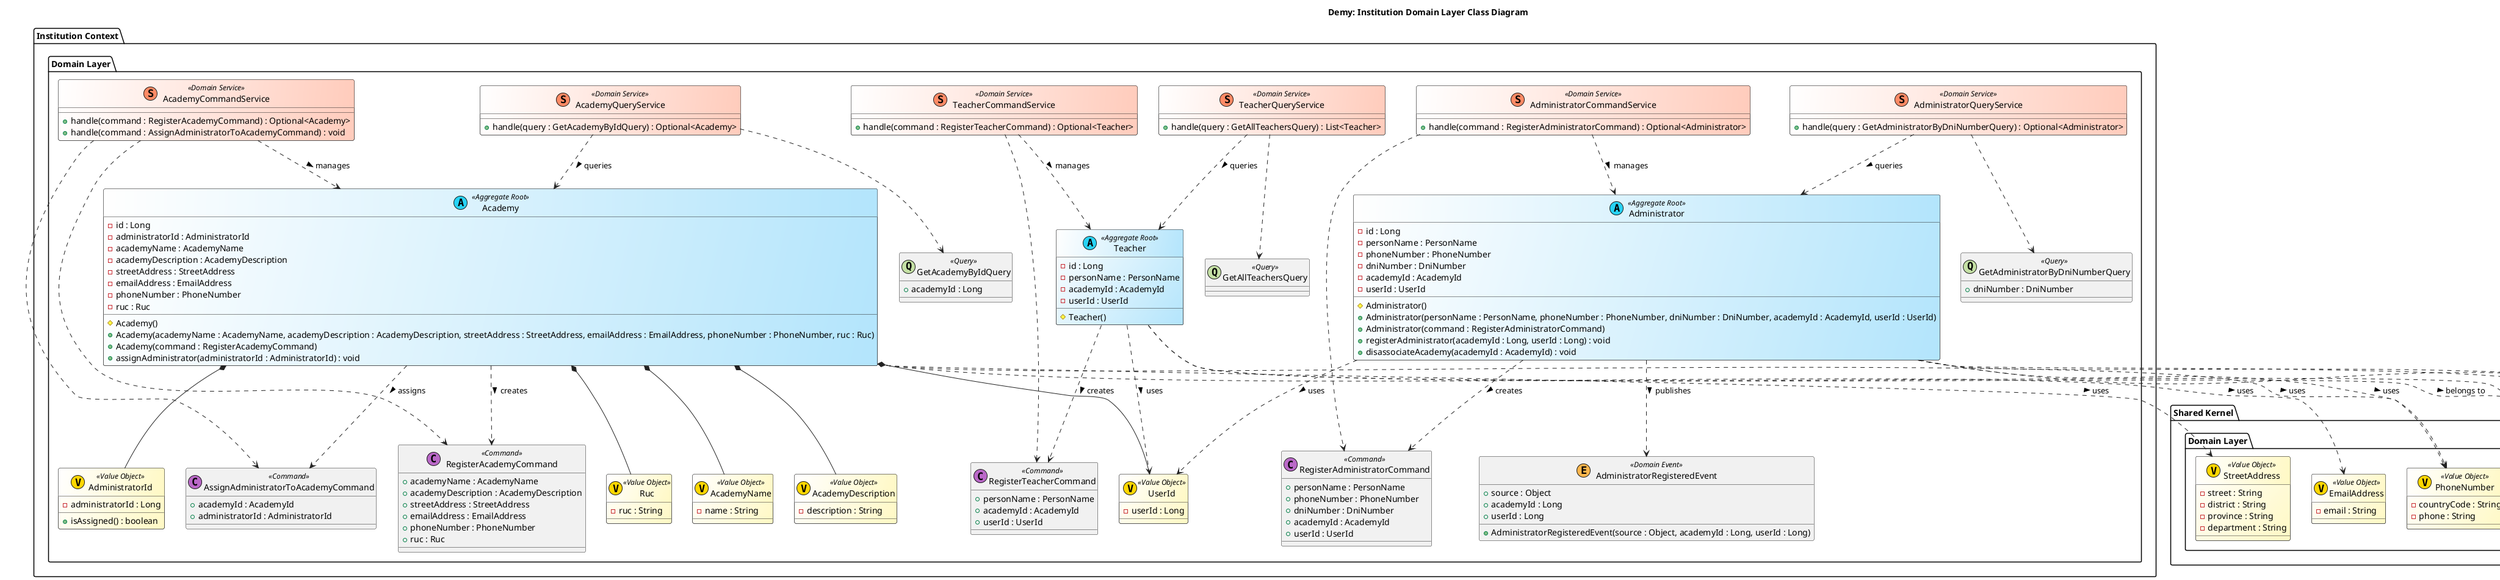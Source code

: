 @startuml Demy: Institution Domain Layer Class Diagram 

title Demy: Institution Domain Layer Class Diagram 

skinparam class { 
BackgroundColor<<Aggregate Root>> #FFFFFF/B3E5FC 
BackgroundColor<<Entity>> #FFFFFF/C8E6C9 
BackgroundColor<<Value Object>> #FFFFFF/FFF9C4 
BackgroundColor<<Domain Service>> #FFFFFF/FFCCBC 
BorderColor #212121 
ArrowColor #212121 
FontSize 14 
}

package "Institution Context" {
  package "Domain Layer" {

    ' ===================== AGGREGATES =====================
    class "Academy" <<(A, #27D3F5) Aggregate Root>> {
      - id : Long
      - administratorId : AdministratorId
      - academyName : AcademyName
      - academyDescription : AcademyDescription
      - streetAddress : StreetAddress
      - emailAddress : EmailAddress
      - phoneNumber : PhoneNumber
      - ruc : Ruc
      # Academy()
      + Academy(academyName : AcademyName, academyDescription : AcademyDescription, streetAddress : StreetAddress, emailAddress : EmailAddress, phoneNumber : PhoneNumber, ruc : Ruc)
      + Academy(command : RegisterAcademyCommand)
      + assignAdministrator(administratorId : AdministratorId) : void
    }

    class "Administrator" <<(A, #27D3F5) Aggregate Root>> {
      - id : Long
      - personName : PersonName
      - phoneNumber : PhoneNumber
      - dniNumber : DniNumber
      - academyId : AcademyId
      - userId : UserId
      # Administrator()
      + Administrator(personName : PersonName, phoneNumber : PhoneNumber, dniNumber : DniNumber, academyId : AcademyId, userId : UserId)
      + Administrator(command : RegisterAdministratorCommand)
      + registerAdministrator(academyId : Long, userId : Long) : void
      + disassociateAcademy(academyId : AcademyId) : void
    }

    class "Teacher" <<(A, #27D3F5) Aggregate Root>> {
      - id : Long
      - personName : PersonName
      - academyId : AcademyId
      - userId : UserId
      # Teacher()
    }

    ' ===================== COMMANDS =====================
    class "RegisterAcademyCommand" <<(C, #BA68C8) Command>> {
      + academyName : AcademyName
      + academyDescription : AcademyDescription
      + streetAddress : StreetAddress
      + emailAddress : EmailAddress
      + phoneNumber : PhoneNumber
      + ruc : Ruc
    }

    class "AssignAdministratorToAcademyCommand" <<(C, #BA68C8) Command>> {
      + academyId : AcademyId
      + administratorId : AdministratorId
    }

    class "RegisterAdministratorCommand" <<(C, #BA68C8) Command>> {
      + personName : PersonName
      + phoneNumber : PhoneNumber
      + dniNumber : DniNumber
      + academyId : AcademyId
      + userId : UserId
    }

    class "RegisterTeacherCommand" <<(C, #BA68C8) Command>> {
    + personName : PersonName
    + academyId : AcademyId
    + userId : UserId
    }


    ' ===================== QUERIES =====================
    class "GetAcademyByIdQuery" <<(Q, #C5E1A5) Query>> {
      + academyId : Long
    }

    class "GetAdministratorByDniNumberQuery" <<(Q, #C5E1A5) Query>> {
      + dniNumber : DniNumber
    }

    class "GetAllTeachersQuery" <<(Q, #C5E1A5) Query>> {
    }

    ' ===================== DOMAIN EVENT =====================
    class "AdministratorRegisteredEvent" <<(E, #FFB74D) Domain Event>> {
      + source : Object
      + academyId : Long
      + userId : Long
      + AdministratorRegisteredEvent(source : Object, academyId : Long, userId : Long)
    }

    ' ===================== VALUE OBJECTS (LOCAL DEL BOUNDED) =====================
    class "AcademyName" <<(V, #FFD700) Value Object>> {
      - name : String
    }

    class "AcademyDescription" <<(V, #FFD700) Value Object>> {
      - description : String
    }

    class "AdministratorId" <<(V, #FFD700) Value Object>> {
      - administratorId : Long
      + isAssigned() : boolean
    }

    class "Ruc" <<(V, #FFD700) Value Object>> {
      - ruc : String
    }

    class "UserId" <<(V, #FFD700) Value Object>> {
      - userId : Long
    }

    ' ===================== DOMAIN SERVICES =====================
    class "AcademyCommandService" <<(S, #FF8A65) Domain Service>> {
      + handle(command : RegisterAcademyCommand) : Optional<Academy>
      + handle(command : AssignAdministratorToAcademyCommand) : void
    }

    class "AcademyQueryService" <<(S, #FF8A65) Domain Service>> {
      + handle(query : GetAcademyByIdQuery) : Optional<Academy>
    }

    class "AdministratorCommandService" <<(S, #FF8A65) Domain Service>> {
      + handle(command : RegisterAdministratorCommand) : Optional<Administrator>
    }

    class "AdministratorQueryService" <<(S, #FF8A65) Domain Service>> {
      + handle(query : GetAdministratorByDniNumberQuery) : Optional<Administrator>
    }

    class "TeacherQueryService" <<(S, #FF8A65) Domain Service>> {
      + handle(query : GetAllTeachersQuery) : List<Teacher>
    }
    
    class "TeacherCommandService" <<(S, #FF8A65) Domain Service>> {
  + handle(command : RegisterTeacherCommand) : Optional<Teacher>
    }

  }
}

package "Shared Kernel" {
  package "Domain Layer" {

    class "AcademyId" <<(V, #FFD700) Value Object>> {
      - academyId : Long
    }

    class "DniNumber" <<(V, #FFD700) Value Object>> {
      - dniNumber : String
    }

    class "EmailAddress" <<(V, #FFD700) Value Object>> {
      - email : String
    }

    class "PersonName" <<(V, #FFD700) Value Object>> {
      - firstName : String
      - lastName : String
    }

    class "PhoneNumber" <<(V, #FFD700) Value Object>> {
      - countryCode : String
      - phone : String
    }

    class "StreetAddress" <<(V, #FFD700) Value Object>> {
      - street : String
      - district : String
      - province : String
      - department : String
    }
  }
}

' ===================== RELATIONSHIPS =====================

' --- VOs LOCALES (composición) ---
Academy *-- AcademyName
Academy *-- AcademyDescription
Academy *-- AdministratorId
Academy *-- Ruc
Academy *-- UserId

' --- VOs SHARED (referencias/uso) ---
Academy ..> StreetAddress : uses >
Academy ..> EmailAddress : uses >
Academy ..> PhoneNumber : uses >

Administrator ..> PersonName : uses >
Administrator ..> PhoneNumber : uses >
Administrator ..> DniNumber : uses >
Administrator ..> AcademyId : belongs to >
Administrator ..> UserId : uses >

Teacher ..> PersonName : uses >
Teacher ..> AcademyId : belongs to >
Teacher ..> UserId : uses >

' --- Commands / Queries / Event ---
Academy ..> RegisterAcademyCommand : creates >
Academy ..> AssignAdministratorToAcademyCommand : assigns >
Administrator ..> RegisterAdministratorCommand : creates >
Administrator ..> AdministratorRegisteredEvent : publishes >
Teacher ..> RegisterTeacherCommand : creates >

' --- Services -> Aggregates / Mensajes ---
AcademyCommandService ..> Academy : manages >
AcademyCommandService ..> RegisterAcademyCommand
AcademyCommandService ..> AssignAdministratorToAcademyCommand

AcademyQueryService ..> Academy : queries >
AcademyQueryService ..> GetAcademyByIdQuery

AdministratorCommandService ..> Administrator : manages >
AdministratorCommandService ..> RegisterAdministratorCommand

AdministratorQueryService ..> Administrator : queries >
AdministratorQueryService ..> GetAdministratorByDniNumberQuery

TeacherCommandService ..> Teacher : manages >
TeacherCommandService ..> RegisterTeacherCommand

TeacherQueryService ..> Teacher : queries >
TeacherQueryService ..> GetAllTeachersQuery

@enduml